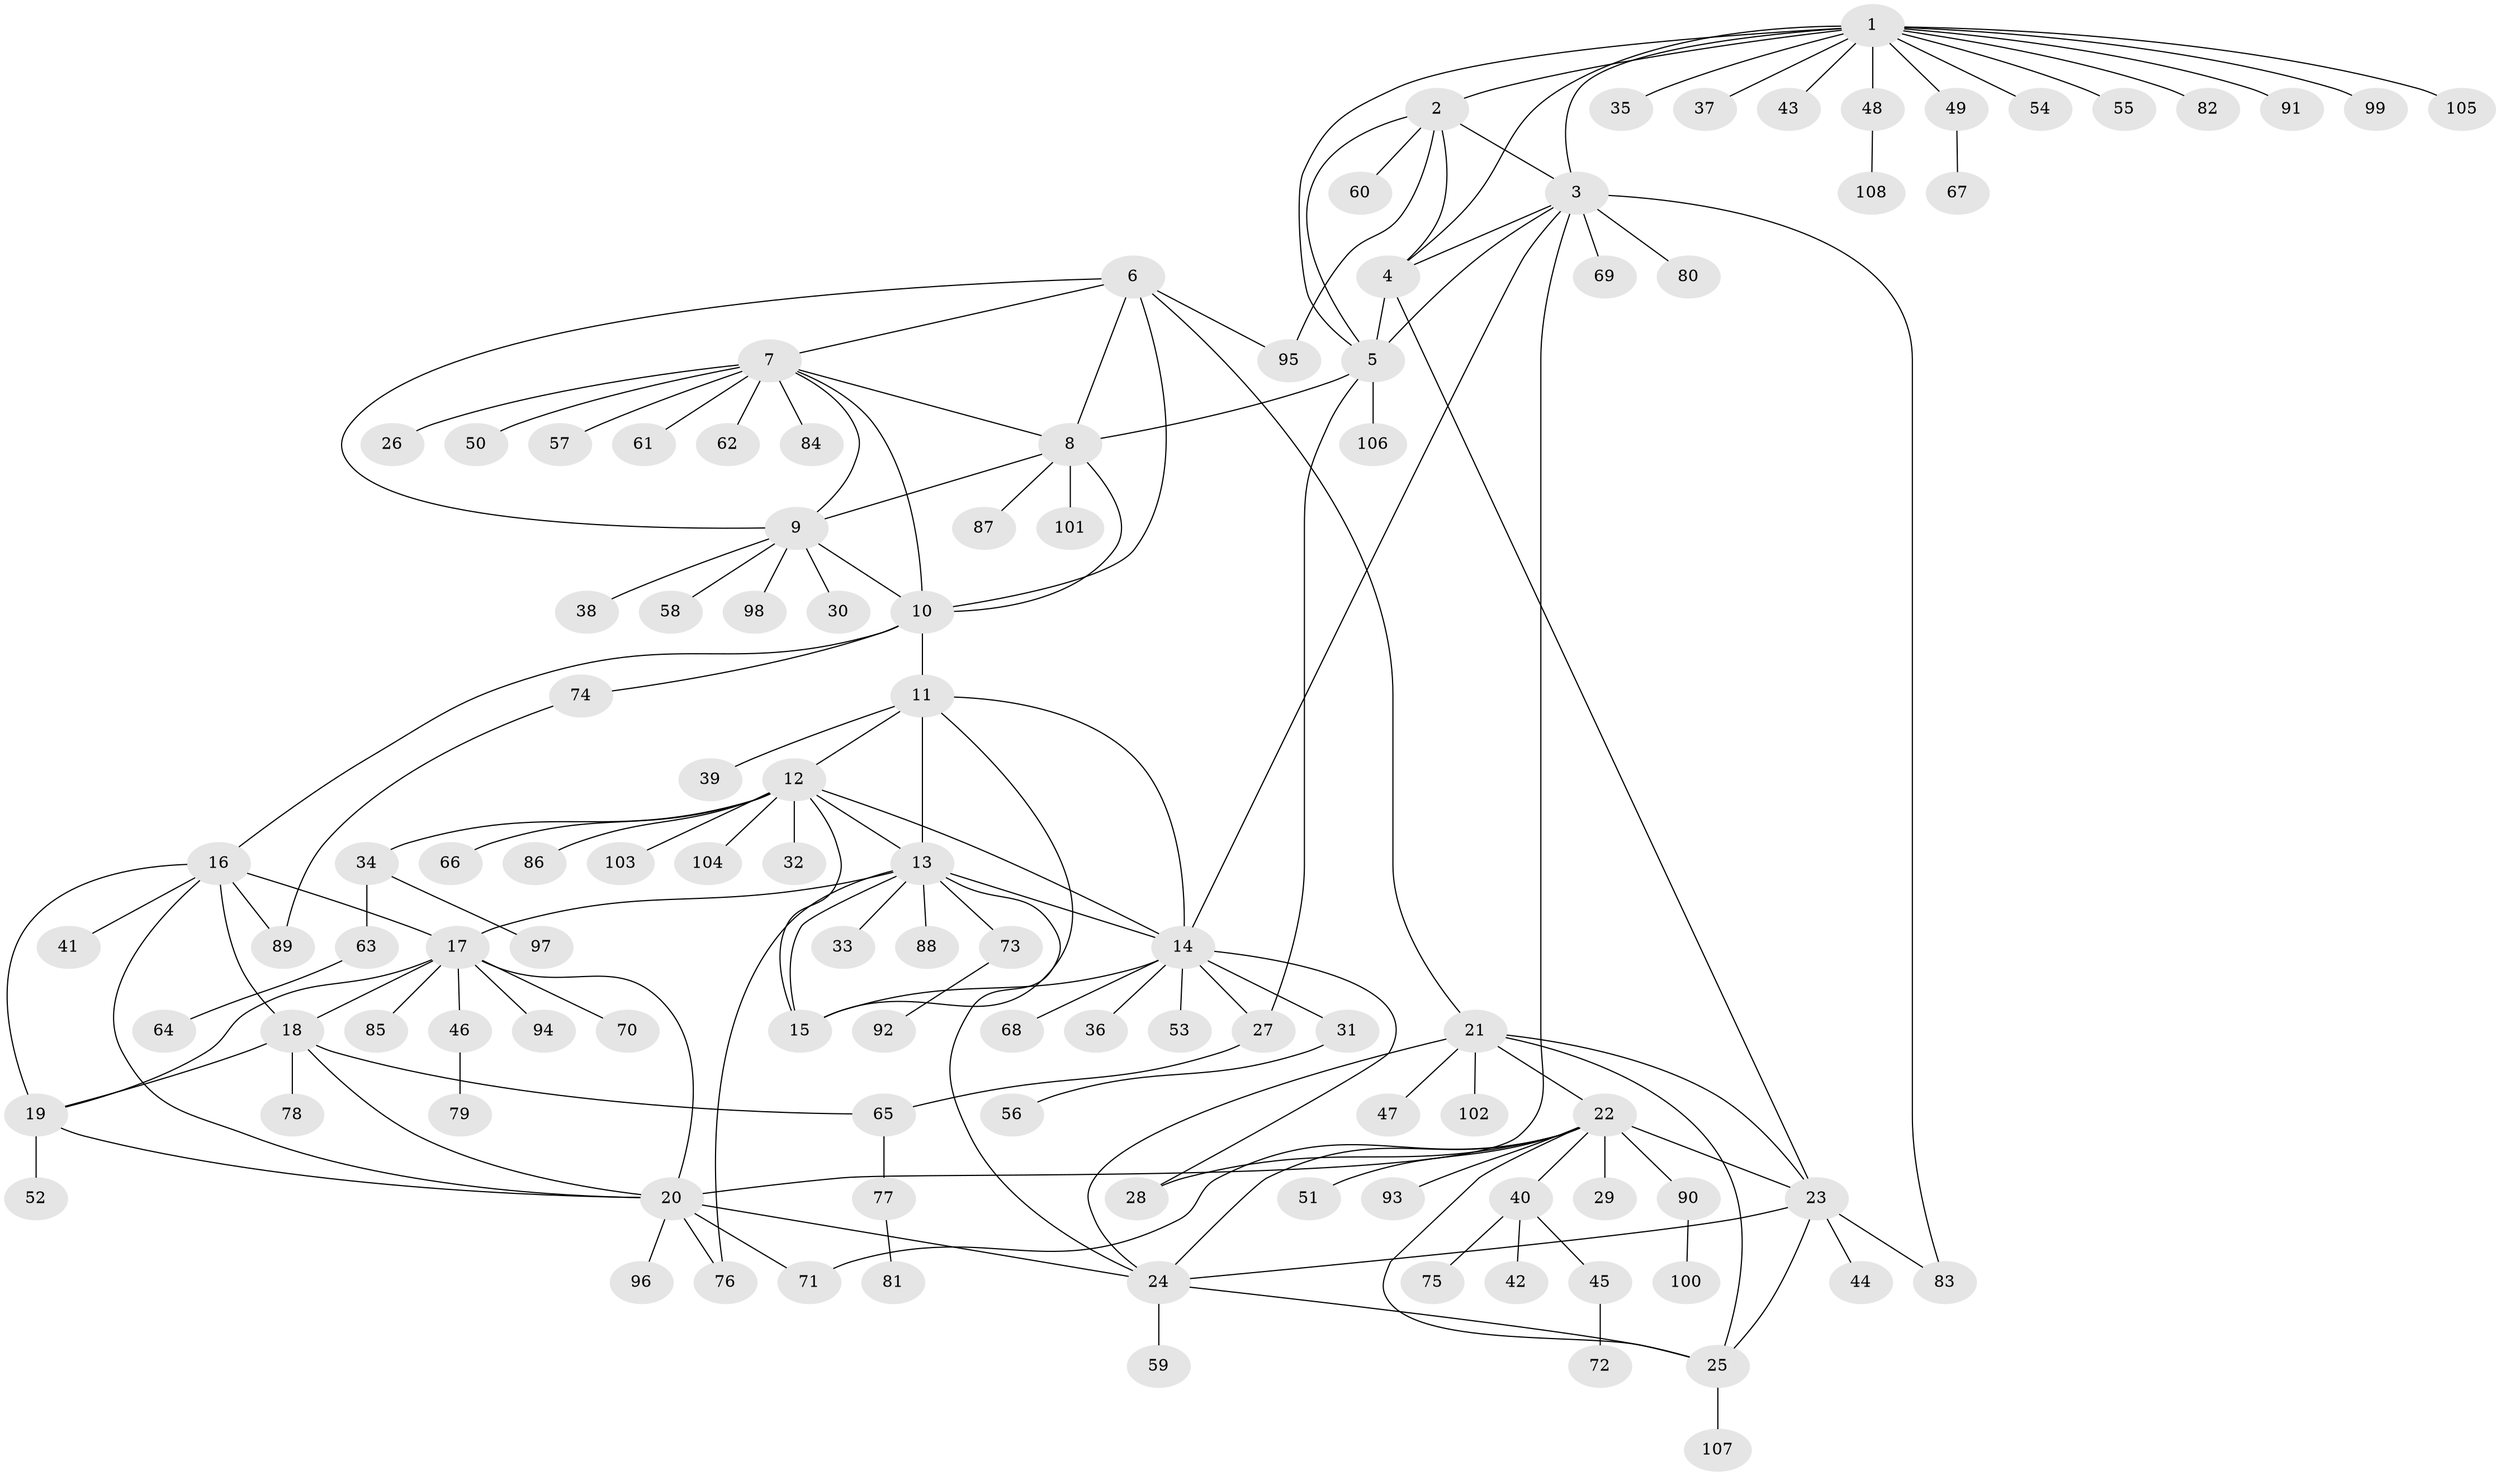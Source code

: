 // Generated by graph-tools (version 1.1) at 2025/50/03/09/25 03:50:36]
// undirected, 108 vertices, 151 edges
graph export_dot {
graph [start="1"]
  node [color=gray90,style=filled];
  1;
  2;
  3;
  4;
  5;
  6;
  7;
  8;
  9;
  10;
  11;
  12;
  13;
  14;
  15;
  16;
  17;
  18;
  19;
  20;
  21;
  22;
  23;
  24;
  25;
  26;
  27;
  28;
  29;
  30;
  31;
  32;
  33;
  34;
  35;
  36;
  37;
  38;
  39;
  40;
  41;
  42;
  43;
  44;
  45;
  46;
  47;
  48;
  49;
  50;
  51;
  52;
  53;
  54;
  55;
  56;
  57;
  58;
  59;
  60;
  61;
  62;
  63;
  64;
  65;
  66;
  67;
  68;
  69;
  70;
  71;
  72;
  73;
  74;
  75;
  76;
  77;
  78;
  79;
  80;
  81;
  82;
  83;
  84;
  85;
  86;
  87;
  88;
  89;
  90;
  91;
  92;
  93;
  94;
  95;
  96;
  97;
  98;
  99;
  100;
  101;
  102;
  103;
  104;
  105;
  106;
  107;
  108;
  1 -- 2;
  1 -- 3;
  1 -- 4;
  1 -- 5;
  1 -- 35;
  1 -- 37;
  1 -- 43;
  1 -- 48;
  1 -- 49;
  1 -- 54;
  1 -- 55;
  1 -- 82;
  1 -- 91;
  1 -- 99;
  1 -- 105;
  2 -- 3;
  2 -- 4;
  2 -- 5;
  2 -- 60;
  2 -- 95;
  3 -- 4;
  3 -- 5;
  3 -- 14;
  3 -- 20;
  3 -- 69;
  3 -- 80;
  3 -- 83;
  4 -- 5;
  4 -- 23;
  5 -- 8;
  5 -- 27;
  5 -- 106;
  6 -- 7;
  6 -- 8;
  6 -- 9;
  6 -- 10;
  6 -- 21;
  6 -- 95;
  7 -- 8;
  7 -- 9;
  7 -- 10;
  7 -- 26;
  7 -- 50;
  7 -- 57;
  7 -- 61;
  7 -- 62;
  7 -- 84;
  8 -- 9;
  8 -- 10;
  8 -- 87;
  8 -- 101;
  9 -- 10;
  9 -- 30;
  9 -- 38;
  9 -- 58;
  9 -- 98;
  10 -- 11;
  10 -- 16;
  10 -- 74;
  11 -- 12;
  11 -- 13;
  11 -- 14;
  11 -- 15;
  11 -- 39;
  12 -- 13;
  12 -- 14;
  12 -- 15;
  12 -- 32;
  12 -- 34;
  12 -- 66;
  12 -- 86;
  12 -- 103;
  12 -- 104;
  13 -- 14;
  13 -- 15;
  13 -- 17;
  13 -- 24;
  13 -- 33;
  13 -- 73;
  13 -- 76;
  13 -- 88;
  14 -- 15;
  14 -- 27;
  14 -- 28;
  14 -- 31;
  14 -- 36;
  14 -- 53;
  14 -- 68;
  16 -- 17;
  16 -- 18;
  16 -- 19;
  16 -- 20;
  16 -- 41;
  16 -- 89;
  17 -- 18;
  17 -- 19;
  17 -- 20;
  17 -- 46;
  17 -- 70;
  17 -- 85;
  17 -- 94;
  18 -- 19;
  18 -- 20;
  18 -- 65;
  18 -- 78;
  19 -- 20;
  19 -- 52;
  20 -- 24;
  20 -- 71;
  20 -- 76;
  20 -- 96;
  21 -- 22;
  21 -- 23;
  21 -- 24;
  21 -- 25;
  21 -- 47;
  21 -- 102;
  22 -- 23;
  22 -- 24;
  22 -- 25;
  22 -- 28;
  22 -- 29;
  22 -- 40;
  22 -- 51;
  22 -- 71;
  22 -- 90;
  22 -- 93;
  23 -- 24;
  23 -- 25;
  23 -- 44;
  23 -- 83;
  24 -- 25;
  24 -- 59;
  25 -- 107;
  27 -- 65;
  31 -- 56;
  34 -- 63;
  34 -- 97;
  40 -- 42;
  40 -- 45;
  40 -- 75;
  45 -- 72;
  46 -- 79;
  48 -- 108;
  49 -- 67;
  63 -- 64;
  65 -- 77;
  73 -- 92;
  74 -- 89;
  77 -- 81;
  90 -- 100;
}
